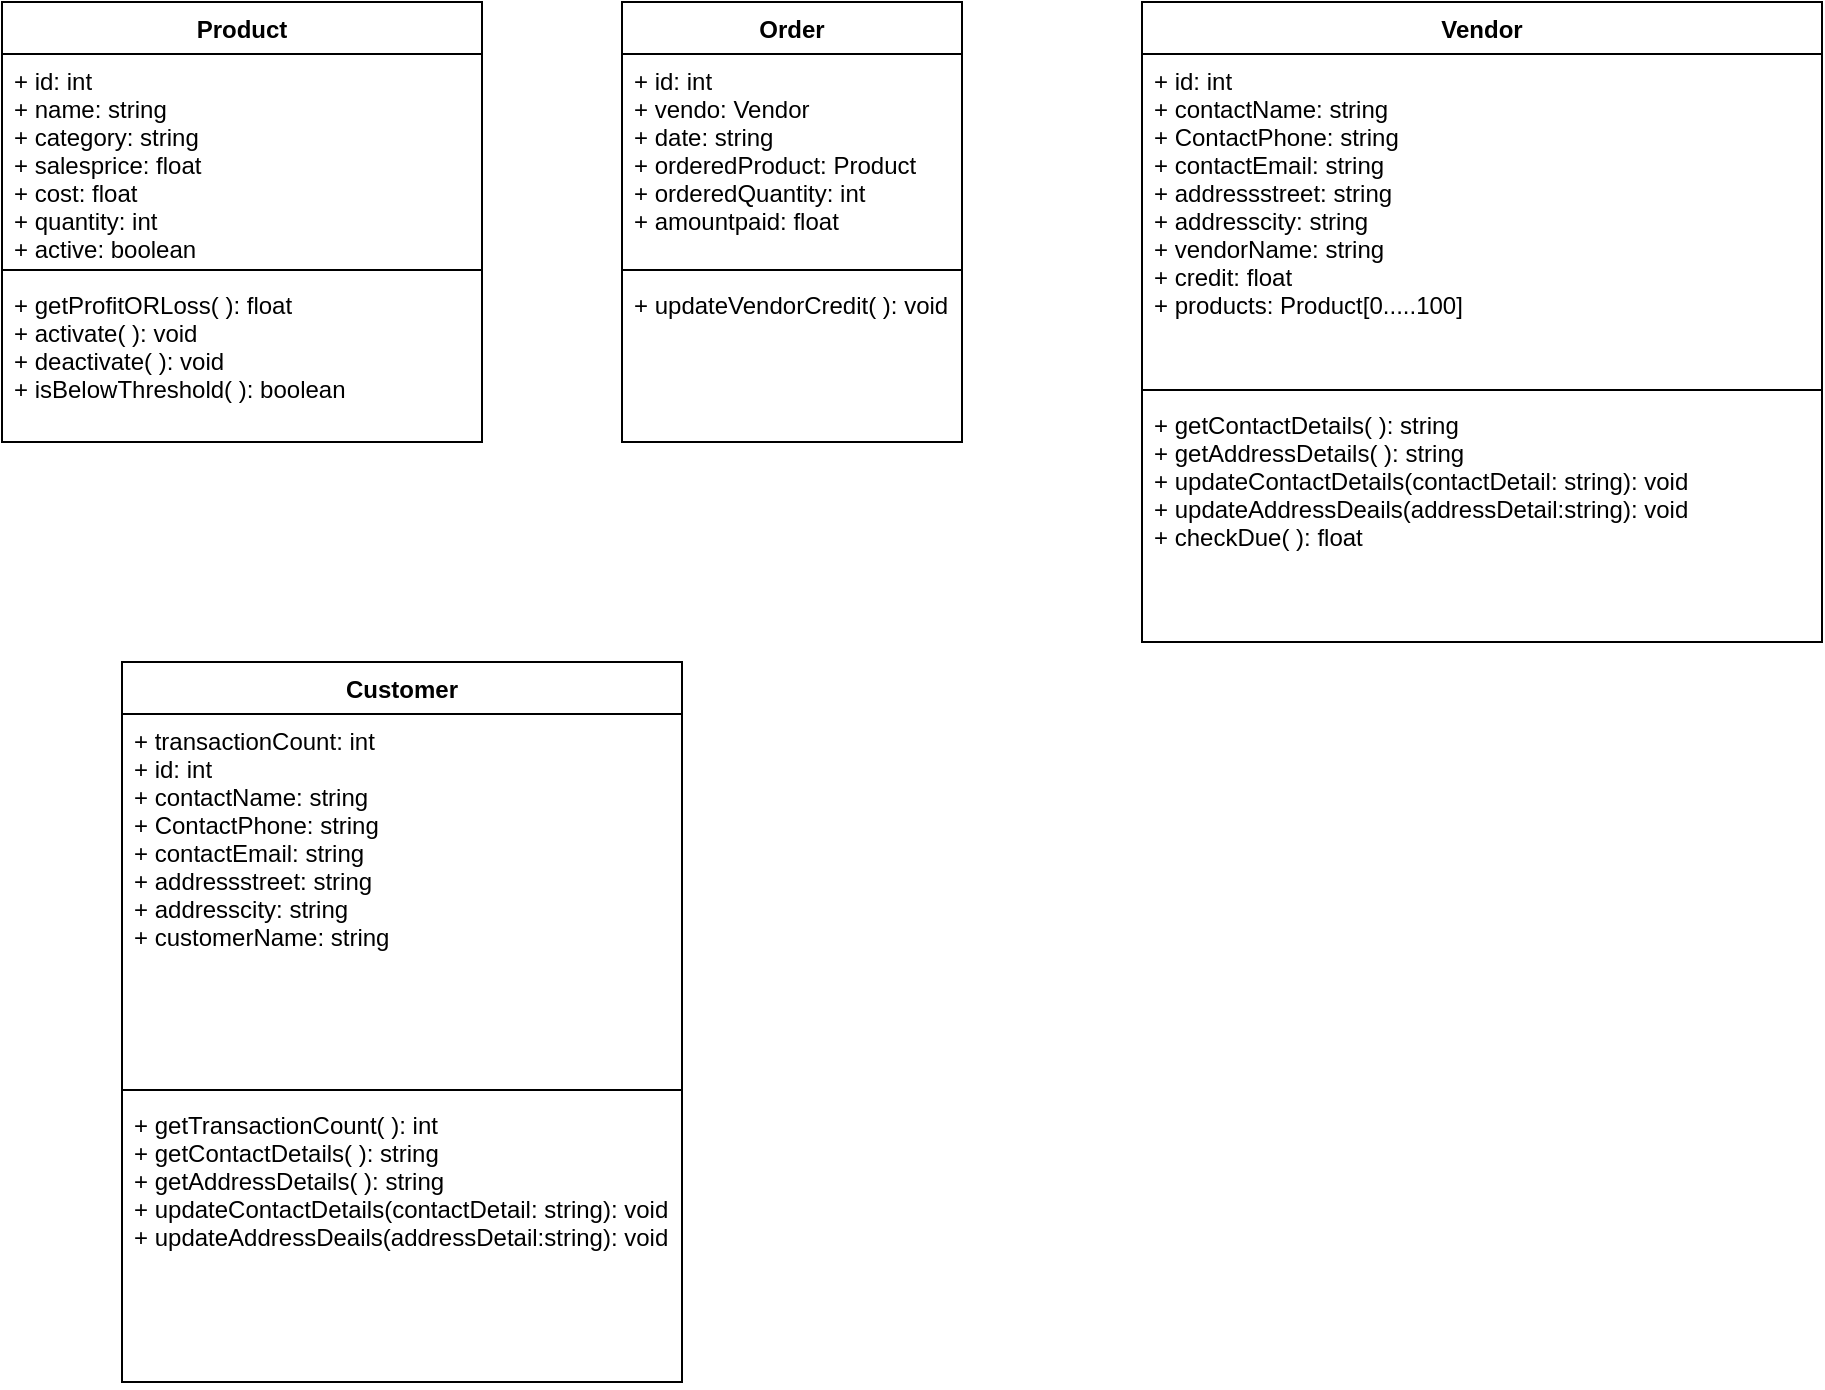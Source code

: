 <mxfile version="15.5.2" type="device"><diagram id="AUJLH4O2lST5P1b9SZxz" name="Page-1"><mxGraphModel dx="868" dy="450" grid="1" gridSize="10" guides="1" tooltips="1" connect="1" arrows="1" fold="1" page="1" pageScale="1" pageWidth="850" pageHeight="1100" math="0" shadow="0"><root><mxCell id="0"/><mxCell id="1" parent="0"/><mxCell id="6qqw345EHIDu4-F09YJh-5" value="Product" style="swimlane;fontStyle=1;align=center;verticalAlign=top;childLayout=stackLayout;horizontal=1;startSize=26;horizontalStack=0;resizeParent=1;resizeParentMax=0;resizeLast=0;collapsible=1;marginBottom=0;" vertex="1" parent="1"><mxGeometry x="10" y="10" width="240" height="220" as="geometry"/></mxCell><mxCell id="6qqw345EHIDu4-F09YJh-6" value="+ id: int&#10;+ name: string&#10;+ category: string&#10;+ salesprice: float&#10;+ cost: float&#10;+ quantity: int&#10;+ active: boolean&#10;" style="text;strokeColor=none;fillColor=none;align=left;verticalAlign=top;spacingLeft=4;spacingRight=4;overflow=hidden;rotatable=0;points=[[0,0.5],[1,0.5]];portConstraint=eastwest;" vertex="1" parent="6qqw345EHIDu4-F09YJh-5"><mxGeometry y="26" width="240" height="104" as="geometry"/></mxCell><mxCell id="6qqw345EHIDu4-F09YJh-7" value="" style="line;strokeWidth=1;fillColor=none;align=left;verticalAlign=middle;spacingTop=-1;spacingLeft=3;spacingRight=3;rotatable=0;labelPosition=right;points=[];portConstraint=eastwest;" vertex="1" parent="6qqw345EHIDu4-F09YJh-5"><mxGeometry y="130" width="240" height="8" as="geometry"/></mxCell><mxCell id="6qqw345EHIDu4-F09YJh-8" value="+ getProfitORLoss( ): float&#10;+ activate( ): void&#10;+ deactivate( ): void&#10;+ isBelowThreshold( ): boolean&#10;&#10;&#10; " style="text;strokeColor=none;fillColor=none;align=left;verticalAlign=top;spacingLeft=4;spacingRight=4;overflow=hidden;rotatable=0;points=[[0,0.5],[1,0.5]];portConstraint=eastwest;" vertex="1" parent="6qqw345EHIDu4-F09YJh-5"><mxGeometry y="138" width="240" height="82" as="geometry"/></mxCell><mxCell id="6qqw345EHIDu4-F09YJh-10" value="Order" style="swimlane;fontStyle=1;align=center;verticalAlign=top;childLayout=stackLayout;horizontal=1;startSize=26;horizontalStack=0;resizeParent=1;resizeParentMax=0;resizeLast=0;collapsible=1;marginBottom=0;" vertex="1" parent="1"><mxGeometry x="320" y="10" width="170" height="220" as="geometry"/></mxCell><mxCell id="6qqw345EHIDu4-F09YJh-11" value="+ id: int&#10;+ vendo: Vendor&#10;+ date: string&#10;+ orderedProduct: Product&#10;+ orderedQuantity: int&#10;+ amountpaid: float" style="text;strokeColor=none;fillColor=none;align=left;verticalAlign=top;spacingLeft=4;spacingRight=4;overflow=hidden;rotatable=0;points=[[0,0.5],[1,0.5]];portConstraint=eastwest;" vertex="1" parent="6qqw345EHIDu4-F09YJh-10"><mxGeometry y="26" width="170" height="104" as="geometry"/></mxCell><mxCell id="6qqw345EHIDu4-F09YJh-12" value="" style="line;strokeWidth=1;fillColor=none;align=left;verticalAlign=middle;spacingTop=-1;spacingLeft=3;spacingRight=3;rotatable=0;labelPosition=right;points=[];portConstraint=eastwest;" vertex="1" parent="6qqw345EHIDu4-F09YJh-10"><mxGeometry y="130" width="170" height="8" as="geometry"/></mxCell><mxCell id="6qqw345EHIDu4-F09YJh-13" value="+ updateVendorCredit( ): void" style="text;strokeColor=none;fillColor=none;align=left;verticalAlign=top;spacingLeft=4;spacingRight=4;overflow=hidden;rotatable=0;points=[[0,0.5],[1,0.5]];portConstraint=eastwest;" vertex="1" parent="6qqw345EHIDu4-F09YJh-10"><mxGeometry y="138" width="170" height="82" as="geometry"/></mxCell><mxCell id="6qqw345EHIDu4-F09YJh-14" value="Vendor" style="swimlane;fontStyle=1;align=center;verticalAlign=top;childLayout=stackLayout;horizontal=1;startSize=26;horizontalStack=0;resizeParent=1;resizeParentMax=0;resizeLast=0;collapsible=1;marginBottom=0;" vertex="1" parent="1"><mxGeometry x="580" y="10" width="340" height="320" as="geometry"/></mxCell><mxCell id="6qqw345EHIDu4-F09YJh-15" value="+ id: int&#10;+ contactName: string&#10;+ ContactPhone: string&#10;+ contactEmail: string&#10;+ addressstreet: string&#10;+ addresscity: string&#10;+ vendorName: string&#10;+ credit: float&#10;+ products: Product[0.....100]&#10;&#10;&#10;" style="text;strokeColor=none;fillColor=none;align=left;verticalAlign=top;spacingLeft=4;spacingRight=4;overflow=hidden;rotatable=0;points=[[0,0.5],[1,0.5]];portConstraint=eastwest;" vertex="1" parent="6qqw345EHIDu4-F09YJh-14"><mxGeometry y="26" width="340" height="164" as="geometry"/></mxCell><mxCell id="6qqw345EHIDu4-F09YJh-16" value="" style="line;strokeWidth=1;fillColor=none;align=left;verticalAlign=middle;spacingTop=-1;spacingLeft=3;spacingRight=3;rotatable=0;labelPosition=right;points=[];portConstraint=eastwest;" vertex="1" parent="6qqw345EHIDu4-F09YJh-14"><mxGeometry y="190" width="340" height="8" as="geometry"/></mxCell><mxCell id="6qqw345EHIDu4-F09YJh-17" value="+ getContactDetails( ): string&#10;+ getAddressDetails( ): string&#10;+ updateContactDetails(contactDetail: string): void&#10;+ updateAddressDeails(addressDetail:string): void&#10;+ checkDue( ): float" style="text;strokeColor=none;fillColor=none;align=left;verticalAlign=top;spacingLeft=4;spacingRight=4;overflow=hidden;rotatable=0;points=[[0,0.5],[1,0.5]];portConstraint=eastwest;" vertex="1" parent="6qqw345EHIDu4-F09YJh-14"><mxGeometry y="198" width="340" height="122" as="geometry"/></mxCell><mxCell id="6qqw345EHIDu4-F09YJh-27" value="Customer" style="swimlane;fontStyle=1;align=center;verticalAlign=top;childLayout=stackLayout;horizontal=1;startSize=26;horizontalStack=0;resizeParent=1;resizeParentMax=0;resizeLast=0;collapsible=1;marginBottom=0;" vertex="1" parent="1"><mxGeometry x="70" y="340" width="280" height="360" as="geometry"/></mxCell><mxCell id="6qqw345EHIDu4-F09YJh-28" value="+ transactionCount: int&#10;+ id: int&#10;+ contactName: string&#10;+ ContactPhone: string&#10;+ contactEmail: string&#10;+ addressstreet: string&#10;+ addresscity: string&#10;+ customerName: string&#10;&#10;" style="text;strokeColor=none;fillColor=none;align=left;verticalAlign=top;spacingLeft=4;spacingRight=4;overflow=hidden;rotatable=0;points=[[0,0.5],[1,0.5]];portConstraint=eastwest;" vertex="1" parent="6qqw345EHIDu4-F09YJh-27"><mxGeometry y="26" width="280" height="184" as="geometry"/></mxCell><mxCell id="6qqw345EHIDu4-F09YJh-29" value="" style="line;strokeWidth=1;fillColor=none;align=left;verticalAlign=middle;spacingTop=-1;spacingLeft=3;spacingRight=3;rotatable=0;labelPosition=right;points=[];portConstraint=eastwest;" vertex="1" parent="6qqw345EHIDu4-F09YJh-27"><mxGeometry y="210" width="280" height="8" as="geometry"/></mxCell><mxCell id="6qqw345EHIDu4-F09YJh-30" value="+ getTransactionCount( ): int&#10;+ getContactDetails( ): string&#10;+ getAddressDetails( ): string&#10;+ updateContactDetails(contactDetail: string): void&#10;+ updateAddressDeails(addressDetail:string): void" style="text;strokeColor=none;fillColor=none;align=left;verticalAlign=top;spacingLeft=4;spacingRight=4;overflow=hidden;rotatable=0;points=[[0,0.5],[1,0.5]];portConstraint=eastwest;" vertex="1" parent="6qqw345EHIDu4-F09YJh-27"><mxGeometry y="218" width="280" height="142" as="geometry"/></mxCell></root></mxGraphModel></diagram></mxfile>